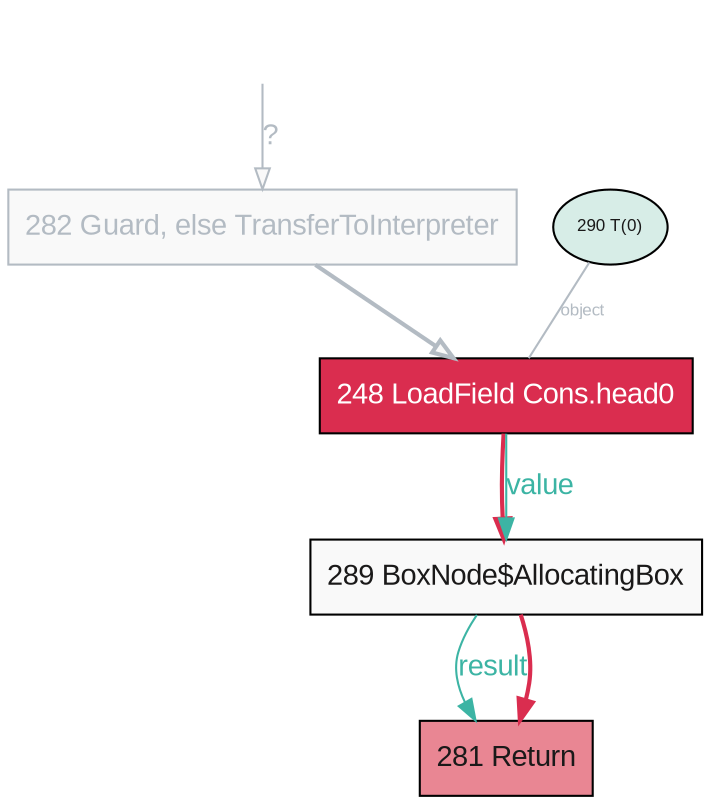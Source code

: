digraph G {
  graph [bgcolor="white"];
  node193 [style="invis",label=""];
  node248 [label="248 LoadField Cons.head0",shape="rectangle",fontname="Arial",style="filled",color="black",fillcolor="#da2d4f",fontcolor="#ffffff"];
  node281 [label="281 Return",shape="rectangle",fontname="Arial",style="filled",color="black",fillcolor="#e98693",fontcolor="#1a1919"];
  node282 [label="282 Guard, else TransferToInterpreter",shape="rectangle",fontname="Arial",style="filled",color="#b3bbc3",fillcolor="#f9f9f9",fontcolor="#b3bbc3"];
  node289 [label="289 BoxNode$AllocatingBox",shape="rectangle",fontname="Arial",style="filled",color="black",fillcolor="#f9f9f9",fontcolor="#1a1919"];
  node248 -> node289 [fontname="arial",color="#da2d4f",fontcolor="#da2d4f",penwidth="2"];
  node289 -> node281 [label="result",fontname="arial",color="#3cb4a4",fontcolor="#3cb4a4"];
  node193 -> node282 [label="?",fontname="arial",color="#b3bbc3",fontcolor="#b3bbc3",fillcolor="#f9f9f9"];
  node282 -> node248 [fontname="arial",color="#b3bbc3",fontcolor="#b3bbc3",penwidth="2",fillcolor="#f9f9f9"];
  node248 -> node289 [label="value",fontname="arial",color="#3cb4a4",fontcolor="#3cb4a4"];
  node289 -> node281 [fontname="arial",color="#da2d4f",fontcolor="#da2d4f",penwidth="2"];
  inline290x248 [label="290 T(0)",shape="oval",fontname="Arial",style="filled",color="black",fillcolor="#d7ede7",fontcolor="#1a1919",fontsize="8"];
  inline290x248 -> node248 [label="object",fontname="arial",color="#b3bbc3",fontcolor="#b3bbc3",fillcolor="#f9f9f9",arrowhead="none",fontsize="8"];
}
